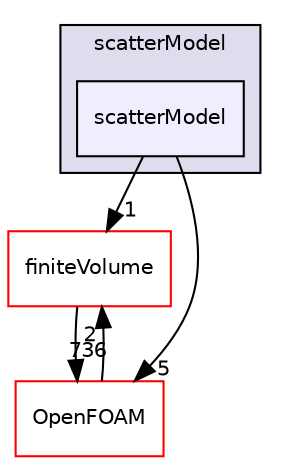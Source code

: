 digraph "src/thermophysicalModels/radiation/submodels/scatterModel/scatterModel" {
  bgcolor=transparent;
  compound=true
  node [ fontsize="10", fontname="Helvetica"];
  edge [ labelfontsize="10", labelfontname="Helvetica"];
  subgraph clusterdir_cb26d37727abb9dd047dc85abd79b584 {
    graph [ bgcolor="#ddddee", pencolor="black", label="scatterModel" fontname="Helvetica", fontsize="10", URL="dir_cb26d37727abb9dd047dc85abd79b584.html"]
  dir_f4c1439a6f10e72bb919ce47b4faf6ca [shape=box, label="scatterModel", style="filled", fillcolor="#eeeeff", pencolor="black", URL="dir_f4c1439a6f10e72bb919ce47b4faf6ca.html"];
  }
  dir_9bd15774b555cf7259a6fa18f99fe99b [shape=box label="finiteVolume" color="red" URL="dir_9bd15774b555cf7259a6fa18f99fe99b.html"];
  dir_c5473ff19b20e6ec4dfe5c310b3778a8 [shape=box label="OpenFOAM" color="red" URL="dir_c5473ff19b20e6ec4dfe5c310b3778a8.html"];
  dir_9bd15774b555cf7259a6fa18f99fe99b->dir_c5473ff19b20e6ec4dfe5c310b3778a8 [headlabel="736", labeldistance=1.5 headhref="dir_000894_001888.html"];
  dir_f4c1439a6f10e72bb919ce47b4faf6ca->dir_9bd15774b555cf7259a6fa18f99fe99b [headlabel="1", labeldistance=1.5 headhref="dir_002816_000894.html"];
  dir_f4c1439a6f10e72bb919ce47b4faf6ca->dir_c5473ff19b20e6ec4dfe5c310b3778a8 [headlabel="5", labeldistance=1.5 headhref="dir_002816_001888.html"];
  dir_c5473ff19b20e6ec4dfe5c310b3778a8->dir_9bd15774b555cf7259a6fa18f99fe99b [headlabel="2", labeldistance=1.5 headhref="dir_001888_000894.html"];
}
